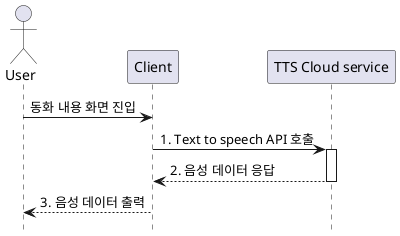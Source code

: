@startuml lv2_us03
/'
동화 음성 재생 하기
CLI10 음성 재생 기능
'/
hide footbox

actor User as usr
participant Client as cli
participant "TTS Cloud service" as cloud

usr -> cli : 동화 내용 화면 진입
cli -> cloud : 1. Text to speech API 호출

activate cloud

cloud --> cli : 2. 음성 데이터 응답
deactivate cloud

cli --> usr : 3. 음성 데이터 출력

@enduml